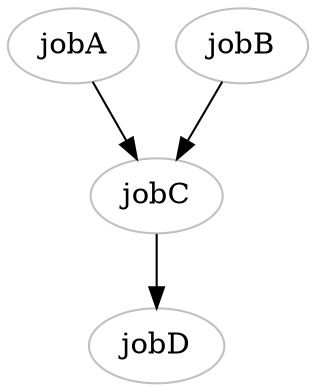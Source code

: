 digraph jobs {
    jobA[color=gray];
    jobA -> jobC;
    jobB[color=gray];
    jobB -> jobC;
    jobC[color=gray];
    jobC -> jobD;
    jobD[color=gray];
}
